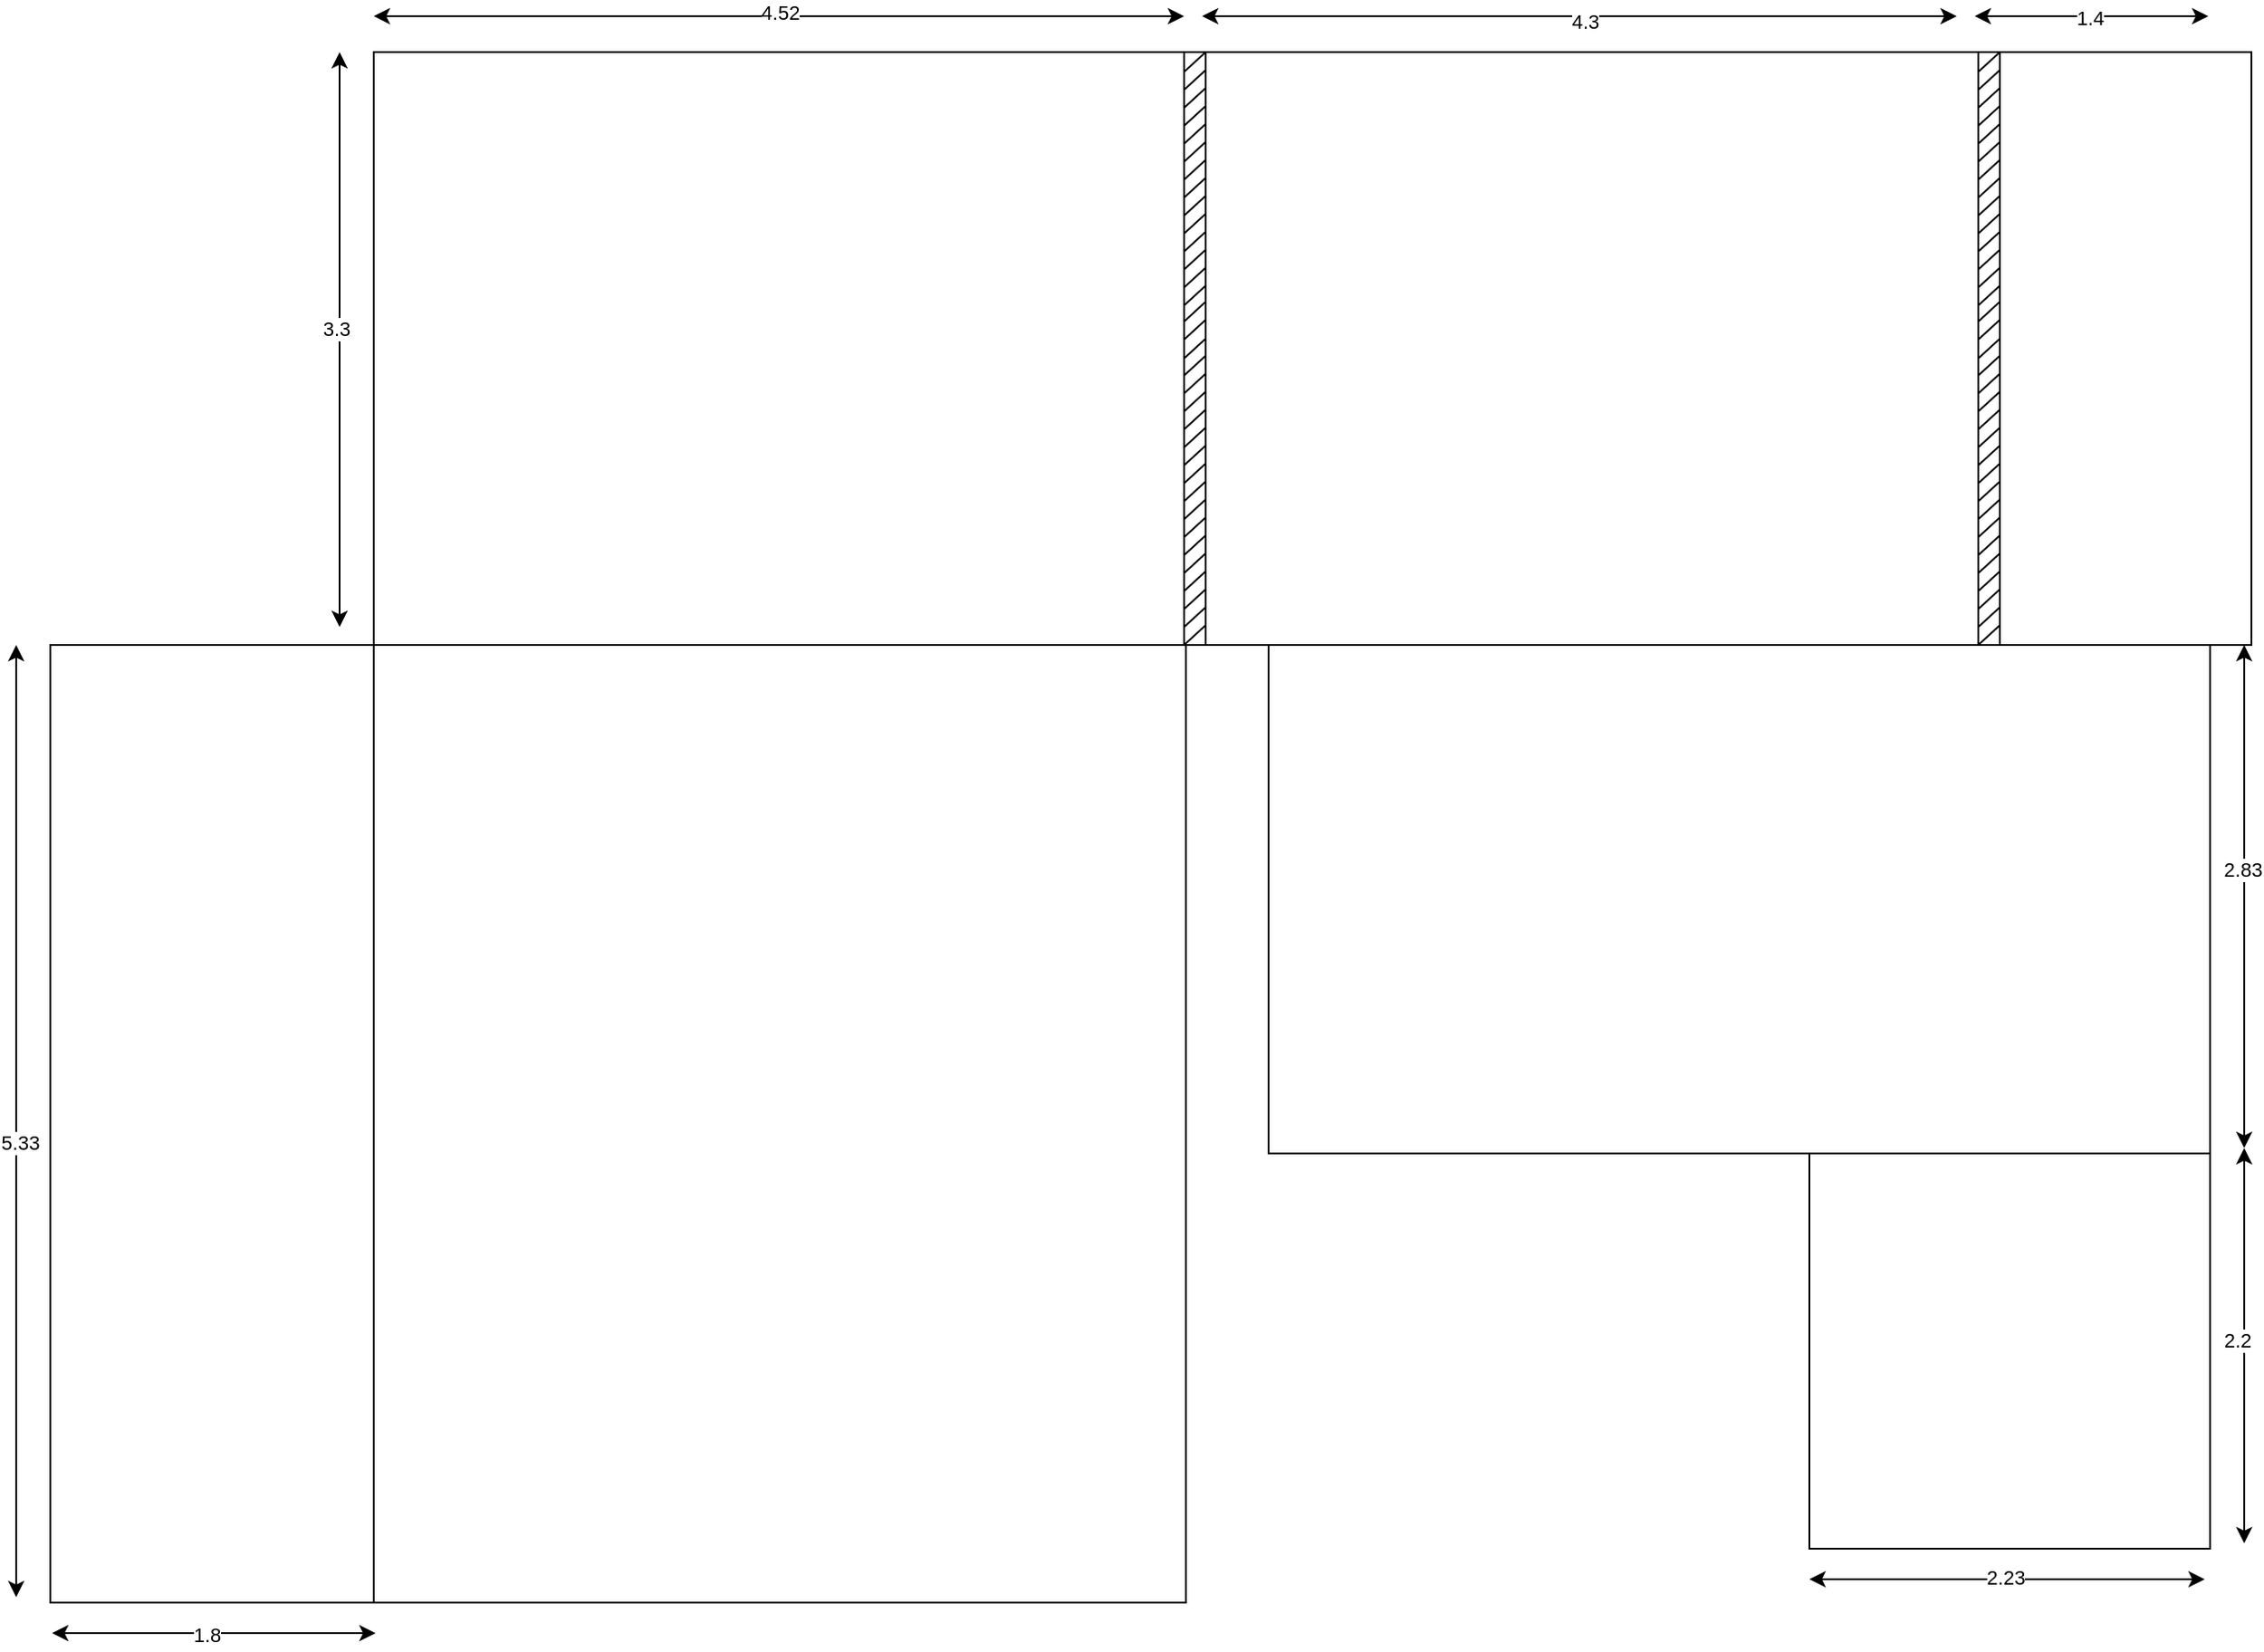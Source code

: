 <mxfile version="21.5.2" type="github">
  <diagram name="第 1 页" id="e8m3HavPDa0HkODhK_ue">
    <mxGraphModel dx="1392" dy="797" grid="1" gridSize="10" guides="1" tooltips="1" connect="1" arrows="1" fold="1" page="1" pageScale="1" pageWidth="827" pageHeight="1169" math="0" shadow="0">
      <root>
        <mxCell id="0" />
        <mxCell id="1" parent="0" />
        <mxCell id="gyeuEvGROa_GYthgPSTE-1" value="" style="rounded=0;whiteSpace=wrap;html=1;" vertex="1" parent="1">
          <mxGeometry x="219" y="30" width="452" height="330" as="geometry" />
        </mxCell>
        <mxCell id="gyeuEvGROa_GYthgPSTE-2" value="" style="rounded=0;whiteSpace=wrap;html=1;" vertex="1" parent="1">
          <mxGeometry x="682" y="30" width="430" height="330" as="geometry" />
        </mxCell>
        <mxCell id="gyeuEvGROa_GYthgPSTE-3" value="" style="rounded=0;whiteSpace=wrap;html=1;" vertex="1" parent="1">
          <mxGeometry x="1124" y="30" width="140" height="330" as="geometry" />
        </mxCell>
        <mxCell id="gyeuEvGROa_GYthgPSTE-4" value="" style="rounded=0;whiteSpace=wrap;html=1;" vertex="1" parent="1">
          <mxGeometry x="219" y="360" width="452" height="533" as="geometry" />
        </mxCell>
        <mxCell id="gyeuEvGROa_GYthgPSTE-5" value="" style="rounded=0;whiteSpace=wrap;html=1;" vertex="1" parent="1">
          <mxGeometry x="717" y="360" width="524" height="283" as="geometry" />
        </mxCell>
        <mxCell id="gyeuEvGROa_GYthgPSTE-6" value="" style="rounded=0;whiteSpace=wrap;html=1;" vertex="1" parent="1">
          <mxGeometry x="1018" y="643" width="223" height="220" as="geometry" />
        </mxCell>
        <mxCell id="gyeuEvGROa_GYthgPSTE-7" value="" style="rounded=0;whiteSpace=wrap;html=1;" vertex="1" parent="1">
          <mxGeometry x="39" y="360" width="180" height="533" as="geometry" />
        </mxCell>
        <mxCell id="gyeuEvGROa_GYthgPSTE-8" value="" style="endArrow=classic;startArrow=classic;html=1;rounded=0;" edge="1" parent="1">
          <mxGeometry width="50" height="50" relative="1" as="geometry">
            <mxPoint x="40" y="910" as="sourcePoint" />
            <mxPoint x="220" y="910" as="targetPoint" />
          </mxGeometry>
        </mxCell>
        <mxCell id="gyeuEvGROa_GYthgPSTE-9" value="1.8" style="edgeLabel;html=1;align=center;verticalAlign=middle;resizable=0;points=[];" vertex="1" connectable="0" parent="gyeuEvGROa_GYthgPSTE-8">
          <mxGeometry x="-0.052" y="-1" relative="1" as="geometry">
            <mxPoint as="offset" />
          </mxGeometry>
        </mxCell>
        <mxCell id="gyeuEvGROa_GYthgPSTE-10" value="" style="endArrow=classic;startArrow=classic;html=1;rounded=0;" edge="1" parent="1">
          <mxGeometry width="50" height="50" relative="1" as="geometry">
            <mxPoint x="20" y="890" as="sourcePoint" />
            <mxPoint x="20" y="360" as="targetPoint" />
          </mxGeometry>
        </mxCell>
        <mxCell id="gyeuEvGROa_GYthgPSTE-11" value="5.33" style="edgeLabel;html=1;align=center;verticalAlign=middle;resizable=0;points=[];" vertex="1" connectable="0" parent="gyeuEvGROa_GYthgPSTE-10">
          <mxGeometry x="-0.046" y="-2" relative="1" as="geometry">
            <mxPoint as="offset" />
          </mxGeometry>
        </mxCell>
        <mxCell id="gyeuEvGROa_GYthgPSTE-12" value="" style="endArrow=classic;startArrow=classic;html=1;rounded=0;" edge="1" parent="1">
          <mxGeometry width="50" height="50" relative="1" as="geometry">
            <mxPoint x="200" y="350" as="sourcePoint" />
            <mxPoint x="200" y="30" as="targetPoint" />
          </mxGeometry>
        </mxCell>
        <mxCell id="gyeuEvGROa_GYthgPSTE-13" value="3.3" style="edgeLabel;html=1;align=center;verticalAlign=middle;resizable=0;points=[];" vertex="1" connectable="0" parent="gyeuEvGROa_GYthgPSTE-12">
          <mxGeometry x="0.042" y="2" relative="1" as="geometry">
            <mxPoint as="offset" />
          </mxGeometry>
        </mxCell>
        <mxCell id="gyeuEvGROa_GYthgPSTE-14" value="" style="endArrow=classic;startArrow=classic;html=1;rounded=0;" edge="1" parent="1">
          <mxGeometry width="50" height="50" relative="1" as="geometry">
            <mxPoint x="219" y="10" as="sourcePoint" />
            <mxPoint x="670" y="10" as="targetPoint" />
          </mxGeometry>
        </mxCell>
        <mxCell id="gyeuEvGROa_GYthgPSTE-15" value="4.52" style="edgeLabel;html=1;align=center;verticalAlign=middle;resizable=0;points=[];" vertex="1" connectable="0" parent="gyeuEvGROa_GYthgPSTE-14">
          <mxGeometry x="0.001" y="2" relative="1" as="geometry">
            <mxPoint as="offset" />
          </mxGeometry>
        </mxCell>
        <mxCell id="gyeuEvGROa_GYthgPSTE-16" value="" style="endArrow=classic;startArrow=classic;html=1;rounded=0;" edge="1" parent="1">
          <mxGeometry width="50" height="50" relative="1" as="geometry">
            <mxPoint x="680" y="10" as="sourcePoint" />
            <mxPoint x="1100" y="10" as="targetPoint" />
          </mxGeometry>
        </mxCell>
        <mxCell id="gyeuEvGROa_GYthgPSTE-17" value="4.3" style="edgeLabel;html=1;align=center;verticalAlign=middle;resizable=0;points=[];" vertex="1" connectable="0" parent="gyeuEvGROa_GYthgPSTE-16">
          <mxGeometry x="0.012" y="-3" relative="1" as="geometry">
            <mxPoint as="offset" />
          </mxGeometry>
        </mxCell>
        <mxCell id="gyeuEvGROa_GYthgPSTE-18" value="" style="endArrow=classic;startArrow=classic;html=1;rounded=0;" edge="1" parent="1">
          <mxGeometry width="50" height="50" relative="1" as="geometry">
            <mxPoint x="1110" y="10" as="sourcePoint" />
            <mxPoint x="1240" y="10" as="targetPoint" />
          </mxGeometry>
        </mxCell>
        <mxCell id="gyeuEvGROa_GYthgPSTE-19" value="1.4" style="edgeLabel;html=1;align=center;verticalAlign=middle;resizable=0;points=[];" vertex="1" connectable="0" parent="gyeuEvGROa_GYthgPSTE-18">
          <mxGeometry x="-0.026" y="-1" relative="1" as="geometry">
            <mxPoint as="offset" />
          </mxGeometry>
        </mxCell>
        <mxCell id="gyeuEvGROa_GYthgPSTE-20" value="" style="endArrow=classic;startArrow=classic;html=1;rounded=0;" edge="1" parent="1">
          <mxGeometry width="50" height="50" relative="1" as="geometry">
            <mxPoint x="1260" y="640" as="sourcePoint" />
            <mxPoint x="1260" y="360" as="targetPoint" />
          </mxGeometry>
        </mxCell>
        <mxCell id="gyeuEvGROa_GYthgPSTE-21" value="2.83" style="edgeLabel;html=1;align=center;verticalAlign=middle;resizable=0;points=[];" vertex="1" connectable="0" parent="gyeuEvGROa_GYthgPSTE-20">
          <mxGeometry x="0.11" y="1" relative="1" as="geometry">
            <mxPoint as="offset" />
          </mxGeometry>
        </mxCell>
        <mxCell id="gyeuEvGROa_GYthgPSTE-22" value="" style="endArrow=classic;startArrow=classic;html=1;rounded=0;" edge="1" parent="1">
          <mxGeometry width="50" height="50" relative="1" as="geometry">
            <mxPoint x="1260" y="860" as="sourcePoint" />
            <mxPoint x="1260" y="640" as="targetPoint" />
          </mxGeometry>
        </mxCell>
        <mxCell id="gyeuEvGROa_GYthgPSTE-23" value="2.2" style="edgeLabel;html=1;align=center;verticalAlign=middle;resizable=0;points=[];" vertex="1" connectable="0" parent="gyeuEvGROa_GYthgPSTE-22">
          <mxGeometry x="0.03" y="4" relative="1" as="geometry">
            <mxPoint as="offset" />
          </mxGeometry>
        </mxCell>
        <mxCell id="gyeuEvGROa_GYthgPSTE-24" value="" style="endArrow=classic;startArrow=classic;html=1;rounded=0;" edge="1" parent="1">
          <mxGeometry width="50" height="50" relative="1" as="geometry">
            <mxPoint x="1018" y="880" as="sourcePoint" />
            <mxPoint x="1238" y="880" as="targetPoint" />
          </mxGeometry>
        </mxCell>
        <mxCell id="gyeuEvGROa_GYthgPSTE-25" value="2.23" style="edgeLabel;html=1;align=center;verticalAlign=middle;resizable=0;points=[];" vertex="1" connectable="0" parent="gyeuEvGROa_GYthgPSTE-24">
          <mxGeometry x="-0.015" y="1" relative="1" as="geometry">
            <mxPoint as="offset" />
          </mxGeometry>
        </mxCell>
        <mxCell id="gyeuEvGROa_GYthgPSTE-77" value="" style="group" vertex="1" connectable="0" parent="1">
          <mxGeometry x="670" y="30" width="12" height="330" as="geometry" />
        </mxCell>
        <mxCell id="gyeuEvGROa_GYthgPSTE-26" value="" style="rounded=0;whiteSpace=wrap;html=1;shadow=0;" vertex="1" parent="gyeuEvGROa_GYthgPSTE-77">
          <mxGeometry width="12" height="330" as="geometry" />
        </mxCell>
        <mxCell id="gyeuEvGROa_GYthgPSTE-27" value="" style="endArrow=none;html=1;rounded=0;entryX=0.97;entryY=0.422;entryDx=0;entryDy=0;entryPerimeter=0;" edge="1" parent="gyeuEvGROa_GYthgPSTE-77" target="gyeuEvGROa_GYthgPSTE-26">
          <mxGeometry width="50" height="50" relative="1" as="geometry">
            <mxPoint y="150" as="sourcePoint" />
            <mxPoint x="11" y="140" as="targetPoint" />
          </mxGeometry>
        </mxCell>
        <mxCell id="gyeuEvGROa_GYthgPSTE-28" value="" style="endArrow=none;html=1;rounded=0;entryX=0.97;entryY=0.422;entryDx=0;entryDy=0;entryPerimeter=0;" edge="1" parent="gyeuEvGROa_GYthgPSTE-77">
          <mxGeometry width="50" height="50" relative="1" as="geometry">
            <mxPoint y="160" as="sourcePoint" />
            <mxPoint x="12" y="149" as="targetPoint" />
          </mxGeometry>
        </mxCell>
        <mxCell id="gyeuEvGROa_GYthgPSTE-29" value="" style="endArrow=none;html=1;rounded=0;entryX=0.97;entryY=0.422;entryDx=0;entryDy=0;entryPerimeter=0;" edge="1" parent="gyeuEvGROa_GYthgPSTE-77">
          <mxGeometry width="50" height="50" relative="1" as="geometry">
            <mxPoint y="170.5" as="sourcePoint" />
            <mxPoint x="12" y="159.5" as="targetPoint" />
          </mxGeometry>
        </mxCell>
        <mxCell id="gyeuEvGROa_GYthgPSTE-30" value="" style="endArrow=none;html=1;rounded=0;entryX=0.97;entryY=0.422;entryDx=0;entryDy=0;entryPerimeter=0;" edge="1" parent="gyeuEvGROa_GYthgPSTE-77">
          <mxGeometry width="50" height="50" relative="1" as="geometry">
            <mxPoint y="180" as="sourcePoint" />
            <mxPoint x="12" y="169" as="targetPoint" />
          </mxGeometry>
        </mxCell>
        <mxCell id="gyeuEvGROa_GYthgPSTE-31" value="" style="endArrow=none;html=1;rounded=0;entryX=0.97;entryY=0.422;entryDx=0;entryDy=0;entryPerimeter=0;" edge="1" parent="gyeuEvGROa_GYthgPSTE-77">
          <mxGeometry width="50" height="50" relative="1" as="geometry">
            <mxPoint y="190" as="sourcePoint" />
            <mxPoint x="12" y="179" as="targetPoint" />
          </mxGeometry>
        </mxCell>
        <mxCell id="gyeuEvGROa_GYthgPSTE-32" value="" style="endArrow=none;html=1;rounded=0;entryX=0.97;entryY=0.422;entryDx=0;entryDy=0;entryPerimeter=0;" edge="1" parent="gyeuEvGROa_GYthgPSTE-77">
          <mxGeometry width="50" height="50" relative="1" as="geometry">
            <mxPoint y="200" as="sourcePoint" />
            <mxPoint x="12" y="189" as="targetPoint" />
          </mxGeometry>
        </mxCell>
        <mxCell id="gyeuEvGROa_GYthgPSTE-33" value="" style="endArrow=none;html=1;rounded=0;entryX=0.97;entryY=0.422;entryDx=0;entryDy=0;entryPerimeter=0;" edge="1" parent="gyeuEvGROa_GYthgPSTE-77">
          <mxGeometry width="50" height="50" relative="1" as="geometry">
            <mxPoint y="210" as="sourcePoint" />
            <mxPoint x="12" y="199" as="targetPoint" />
          </mxGeometry>
        </mxCell>
        <mxCell id="gyeuEvGROa_GYthgPSTE-34" value="" style="endArrow=none;html=1;rounded=0;entryX=0.97;entryY=0.422;entryDx=0;entryDy=0;entryPerimeter=0;" edge="1" parent="gyeuEvGROa_GYthgPSTE-77">
          <mxGeometry width="50" height="50" relative="1" as="geometry">
            <mxPoint y="220" as="sourcePoint" />
            <mxPoint x="12" y="209" as="targetPoint" />
          </mxGeometry>
        </mxCell>
        <mxCell id="gyeuEvGROa_GYthgPSTE-35" value="" style="endArrow=none;html=1;rounded=0;entryX=0.97;entryY=0.422;entryDx=0;entryDy=0;entryPerimeter=0;" edge="1" parent="gyeuEvGROa_GYthgPSTE-77">
          <mxGeometry width="50" height="50" relative="1" as="geometry">
            <mxPoint y="230" as="sourcePoint" />
            <mxPoint x="12" y="219" as="targetPoint" />
          </mxGeometry>
        </mxCell>
        <mxCell id="gyeuEvGROa_GYthgPSTE-36" value="" style="endArrow=none;html=1;rounded=0;entryX=0.97;entryY=0.422;entryDx=0;entryDy=0;entryPerimeter=0;" edge="1" parent="gyeuEvGROa_GYthgPSTE-77">
          <mxGeometry width="50" height="50" relative="1" as="geometry">
            <mxPoint y="240" as="sourcePoint" />
            <mxPoint x="12" y="229" as="targetPoint" />
          </mxGeometry>
        </mxCell>
        <mxCell id="gyeuEvGROa_GYthgPSTE-37" value="" style="endArrow=none;html=1;rounded=0;entryX=0.97;entryY=0.422;entryDx=0;entryDy=0;entryPerimeter=0;" edge="1" parent="gyeuEvGROa_GYthgPSTE-77">
          <mxGeometry width="50" height="50" relative="1" as="geometry">
            <mxPoint y="250" as="sourcePoint" />
            <mxPoint x="12" y="239" as="targetPoint" />
          </mxGeometry>
        </mxCell>
        <mxCell id="gyeuEvGROa_GYthgPSTE-38" value="" style="endArrow=none;html=1;rounded=0;entryX=0.97;entryY=0.422;entryDx=0;entryDy=0;entryPerimeter=0;" edge="1" parent="gyeuEvGROa_GYthgPSTE-77">
          <mxGeometry width="50" height="50" relative="1" as="geometry">
            <mxPoint y="260" as="sourcePoint" />
            <mxPoint x="12" y="249" as="targetPoint" />
          </mxGeometry>
        </mxCell>
        <mxCell id="gyeuEvGROa_GYthgPSTE-40" value="" style="endArrow=none;html=1;rounded=0;entryX=0.97;entryY=0.422;entryDx=0;entryDy=0;entryPerimeter=0;" edge="1" parent="gyeuEvGROa_GYthgPSTE-77">
          <mxGeometry width="50" height="50" relative="1" as="geometry">
            <mxPoint y="270" as="sourcePoint" />
            <mxPoint x="12" y="259" as="targetPoint" />
          </mxGeometry>
        </mxCell>
        <mxCell id="gyeuEvGROa_GYthgPSTE-41" value="" style="endArrow=none;html=1;rounded=0;entryX=0.97;entryY=0.422;entryDx=0;entryDy=0;entryPerimeter=0;" edge="1" parent="gyeuEvGROa_GYthgPSTE-77">
          <mxGeometry width="50" height="50" relative="1" as="geometry">
            <mxPoint y="280" as="sourcePoint" />
            <mxPoint x="12" y="269" as="targetPoint" />
          </mxGeometry>
        </mxCell>
        <mxCell id="gyeuEvGROa_GYthgPSTE-42" value="" style="endArrow=none;html=1;rounded=0;entryX=0.97;entryY=0.422;entryDx=0;entryDy=0;entryPerimeter=0;" edge="1" parent="gyeuEvGROa_GYthgPSTE-77">
          <mxGeometry width="50" height="50" relative="1" as="geometry">
            <mxPoint y="290" as="sourcePoint" />
            <mxPoint x="12" y="279" as="targetPoint" />
          </mxGeometry>
        </mxCell>
        <mxCell id="gyeuEvGROa_GYthgPSTE-43" value="" style="endArrow=none;html=1;rounded=0;entryX=0.97;entryY=0.422;entryDx=0;entryDy=0;entryPerimeter=0;" edge="1" parent="gyeuEvGROa_GYthgPSTE-77">
          <mxGeometry width="50" height="50" relative="1" as="geometry">
            <mxPoint y="300" as="sourcePoint" />
            <mxPoint x="12" y="289" as="targetPoint" />
          </mxGeometry>
        </mxCell>
        <mxCell id="gyeuEvGROa_GYthgPSTE-44" value="" style="endArrow=none;html=1;rounded=0;entryX=0.97;entryY=0.422;entryDx=0;entryDy=0;entryPerimeter=0;" edge="1" parent="gyeuEvGROa_GYthgPSTE-77">
          <mxGeometry width="50" height="50" relative="1" as="geometry">
            <mxPoint y="310" as="sourcePoint" />
            <mxPoint x="12" y="299" as="targetPoint" />
          </mxGeometry>
        </mxCell>
        <mxCell id="gyeuEvGROa_GYthgPSTE-45" value="" style="endArrow=none;html=1;rounded=0;entryX=0.97;entryY=0.422;entryDx=0;entryDy=0;entryPerimeter=0;" edge="1" parent="gyeuEvGROa_GYthgPSTE-77">
          <mxGeometry width="50" height="50" relative="1" as="geometry">
            <mxPoint y="320" as="sourcePoint" />
            <mxPoint x="12" y="309" as="targetPoint" />
          </mxGeometry>
        </mxCell>
        <mxCell id="gyeuEvGROa_GYthgPSTE-46" value="" style="endArrow=none;html=1;rounded=0;entryX=0.97;entryY=0.422;entryDx=0;entryDy=0;entryPerimeter=0;" edge="1" parent="gyeuEvGROa_GYthgPSTE-77">
          <mxGeometry width="50" height="50" relative="1" as="geometry">
            <mxPoint y="330" as="sourcePoint" />
            <mxPoint x="12" y="319" as="targetPoint" />
          </mxGeometry>
        </mxCell>
        <mxCell id="gyeuEvGROa_GYthgPSTE-47" value="" style="endArrow=none;html=1;rounded=0;entryX=0.97;entryY=0.422;entryDx=0;entryDy=0;entryPerimeter=0;" edge="1" parent="gyeuEvGROa_GYthgPSTE-77">
          <mxGeometry width="50" height="50" relative="1" as="geometry">
            <mxPoint y="11" as="sourcePoint" />
            <mxPoint x="12" as="targetPoint" />
          </mxGeometry>
        </mxCell>
        <mxCell id="gyeuEvGROa_GYthgPSTE-48" value="" style="endArrow=none;html=1;rounded=0;entryX=0.97;entryY=0.422;entryDx=0;entryDy=0;entryPerimeter=0;" edge="1" parent="gyeuEvGROa_GYthgPSTE-77">
          <mxGeometry width="50" height="50" relative="1" as="geometry">
            <mxPoint y="21" as="sourcePoint" />
            <mxPoint x="12" y="10" as="targetPoint" />
          </mxGeometry>
        </mxCell>
        <mxCell id="gyeuEvGROa_GYthgPSTE-49" value="" style="endArrow=none;html=1;rounded=0;entryX=0.97;entryY=0.422;entryDx=0;entryDy=0;entryPerimeter=0;" edge="1" parent="gyeuEvGROa_GYthgPSTE-77">
          <mxGeometry width="50" height="50" relative="1" as="geometry">
            <mxPoint y="31" as="sourcePoint" />
            <mxPoint x="12" y="20" as="targetPoint" />
          </mxGeometry>
        </mxCell>
        <mxCell id="gyeuEvGROa_GYthgPSTE-50" value="" style="endArrow=none;html=1;rounded=0;entryX=0.97;entryY=0.422;entryDx=0;entryDy=0;entryPerimeter=0;" edge="1" parent="gyeuEvGROa_GYthgPSTE-77">
          <mxGeometry width="50" height="50" relative="1" as="geometry">
            <mxPoint y="41" as="sourcePoint" />
            <mxPoint x="12" y="30" as="targetPoint" />
          </mxGeometry>
        </mxCell>
        <mxCell id="gyeuEvGROa_GYthgPSTE-51" value="" style="endArrow=none;html=1;rounded=0;entryX=0.97;entryY=0.422;entryDx=0;entryDy=0;entryPerimeter=0;" edge="1" parent="gyeuEvGROa_GYthgPSTE-77">
          <mxGeometry width="50" height="50" relative="1" as="geometry">
            <mxPoint y="61" as="sourcePoint" />
            <mxPoint x="12" y="50" as="targetPoint" />
          </mxGeometry>
        </mxCell>
        <mxCell id="gyeuEvGROa_GYthgPSTE-52" value="" style="endArrow=none;html=1;rounded=0;entryX=0.97;entryY=0.422;entryDx=0;entryDy=0;entryPerimeter=0;" edge="1" parent="gyeuEvGROa_GYthgPSTE-77">
          <mxGeometry width="50" height="50" relative="1" as="geometry">
            <mxPoint y="71" as="sourcePoint" />
            <mxPoint x="12" y="60" as="targetPoint" />
          </mxGeometry>
        </mxCell>
        <mxCell id="gyeuEvGROa_GYthgPSTE-53" value="" style="endArrow=none;html=1;rounded=0;entryX=0.97;entryY=0.422;entryDx=0;entryDy=0;entryPerimeter=0;" edge="1" parent="gyeuEvGROa_GYthgPSTE-77">
          <mxGeometry width="50" height="50" relative="1" as="geometry">
            <mxPoint y="51" as="sourcePoint" />
            <mxPoint x="12" y="40" as="targetPoint" />
          </mxGeometry>
        </mxCell>
        <mxCell id="gyeuEvGROa_GYthgPSTE-70" value="" style="endArrow=none;html=1;rounded=0;entryX=0.97;entryY=0.422;entryDx=0;entryDy=0;entryPerimeter=0;" edge="1" parent="gyeuEvGROa_GYthgPSTE-77">
          <mxGeometry width="50" height="50" relative="1" as="geometry">
            <mxPoint y="81" as="sourcePoint" />
            <mxPoint x="12" y="70" as="targetPoint" />
          </mxGeometry>
        </mxCell>
        <mxCell id="gyeuEvGROa_GYthgPSTE-71" value="" style="endArrow=none;html=1;rounded=0;entryX=0.97;entryY=0.422;entryDx=0;entryDy=0;entryPerimeter=0;" edge="1" parent="gyeuEvGROa_GYthgPSTE-77">
          <mxGeometry width="50" height="50" relative="1" as="geometry">
            <mxPoint y="91" as="sourcePoint" />
            <mxPoint x="12" y="80" as="targetPoint" />
          </mxGeometry>
        </mxCell>
        <mxCell id="gyeuEvGROa_GYthgPSTE-72" value="" style="endArrow=none;html=1;rounded=0;entryX=0.97;entryY=0.422;entryDx=0;entryDy=0;entryPerimeter=0;" edge="1" parent="gyeuEvGROa_GYthgPSTE-77">
          <mxGeometry width="50" height="50" relative="1" as="geometry">
            <mxPoint y="101" as="sourcePoint" />
            <mxPoint x="12" y="90" as="targetPoint" />
          </mxGeometry>
        </mxCell>
        <mxCell id="gyeuEvGROa_GYthgPSTE-73" value="" style="endArrow=none;html=1;rounded=0;entryX=0.97;entryY=0.422;entryDx=0;entryDy=0;entryPerimeter=0;" edge="1" parent="gyeuEvGROa_GYthgPSTE-77">
          <mxGeometry width="50" height="50" relative="1" as="geometry">
            <mxPoint y="111" as="sourcePoint" />
            <mxPoint x="12" y="100" as="targetPoint" />
          </mxGeometry>
        </mxCell>
        <mxCell id="gyeuEvGROa_GYthgPSTE-74" value="" style="endArrow=none;html=1;rounded=0;entryX=0.97;entryY=0.422;entryDx=0;entryDy=0;entryPerimeter=0;" edge="1" parent="gyeuEvGROa_GYthgPSTE-77">
          <mxGeometry width="50" height="50" relative="1" as="geometry">
            <mxPoint y="131" as="sourcePoint" />
            <mxPoint x="12" y="120" as="targetPoint" />
          </mxGeometry>
        </mxCell>
        <mxCell id="gyeuEvGROa_GYthgPSTE-75" value="" style="endArrow=none;html=1;rounded=0;entryX=0.97;entryY=0.422;entryDx=0;entryDy=0;entryPerimeter=0;" edge="1" parent="gyeuEvGROa_GYthgPSTE-77">
          <mxGeometry width="50" height="50" relative="1" as="geometry">
            <mxPoint y="141" as="sourcePoint" />
            <mxPoint x="12" y="130" as="targetPoint" />
          </mxGeometry>
        </mxCell>
        <mxCell id="gyeuEvGROa_GYthgPSTE-76" value="" style="endArrow=none;html=1;rounded=0;entryX=0.97;entryY=0.422;entryDx=0;entryDy=0;entryPerimeter=0;" edge="1" parent="gyeuEvGROa_GYthgPSTE-77">
          <mxGeometry width="50" height="50" relative="1" as="geometry">
            <mxPoint y="121" as="sourcePoint" />
            <mxPoint x="12" y="110" as="targetPoint" />
          </mxGeometry>
        </mxCell>
        <mxCell id="gyeuEvGROa_GYthgPSTE-78" value="" style="group" vertex="1" connectable="0" parent="1">
          <mxGeometry x="1112" y="30" width="12" height="330" as="geometry" />
        </mxCell>
        <mxCell id="gyeuEvGROa_GYthgPSTE-79" value="" style="rounded=0;whiteSpace=wrap;html=1;shadow=0;" vertex="1" parent="gyeuEvGROa_GYthgPSTE-78">
          <mxGeometry width="12" height="330" as="geometry" />
        </mxCell>
        <mxCell id="gyeuEvGROa_GYthgPSTE-80" value="" style="endArrow=none;html=1;rounded=0;entryX=0.97;entryY=0.422;entryDx=0;entryDy=0;entryPerimeter=0;" edge="1" parent="gyeuEvGROa_GYthgPSTE-78" target="gyeuEvGROa_GYthgPSTE-79">
          <mxGeometry width="50" height="50" relative="1" as="geometry">
            <mxPoint y="150" as="sourcePoint" />
            <mxPoint x="11" y="140" as="targetPoint" />
          </mxGeometry>
        </mxCell>
        <mxCell id="gyeuEvGROa_GYthgPSTE-81" value="" style="endArrow=none;html=1;rounded=0;entryX=0.97;entryY=0.422;entryDx=0;entryDy=0;entryPerimeter=0;" edge="1" parent="gyeuEvGROa_GYthgPSTE-78">
          <mxGeometry width="50" height="50" relative="1" as="geometry">
            <mxPoint y="160" as="sourcePoint" />
            <mxPoint x="12" y="149" as="targetPoint" />
          </mxGeometry>
        </mxCell>
        <mxCell id="gyeuEvGROa_GYthgPSTE-82" value="" style="endArrow=none;html=1;rounded=0;entryX=0.97;entryY=0.422;entryDx=0;entryDy=0;entryPerimeter=0;" edge="1" parent="gyeuEvGROa_GYthgPSTE-78">
          <mxGeometry width="50" height="50" relative="1" as="geometry">
            <mxPoint y="170.5" as="sourcePoint" />
            <mxPoint x="12" y="159.5" as="targetPoint" />
          </mxGeometry>
        </mxCell>
        <mxCell id="gyeuEvGROa_GYthgPSTE-83" value="" style="endArrow=none;html=1;rounded=0;entryX=0.97;entryY=0.422;entryDx=0;entryDy=0;entryPerimeter=0;" edge="1" parent="gyeuEvGROa_GYthgPSTE-78">
          <mxGeometry width="50" height="50" relative="1" as="geometry">
            <mxPoint y="180" as="sourcePoint" />
            <mxPoint x="12" y="169" as="targetPoint" />
          </mxGeometry>
        </mxCell>
        <mxCell id="gyeuEvGROa_GYthgPSTE-84" value="" style="endArrow=none;html=1;rounded=0;entryX=0.97;entryY=0.422;entryDx=0;entryDy=0;entryPerimeter=0;" edge="1" parent="gyeuEvGROa_GYthgPSTE-78">
          <mxGeometry width="50" height="50" relative="1" as="geometry">
            <mxPoint y="190" as="sourcePoint" />
            <mxPoint x="12" y="179" as="targetPoint" />
          </mxGeometry>
        </mxCell>
        <mxCell id="gyeuEvGROa_GYthgPSTE-85" value="" style="endArrow=none;html=1;rounded=0;entryX=0.97;entryY=0.422;entryDx=0;entryDy=0;entryPerimeter=0;" edge="1" parent="gyeuEvGROa_GYthgPSTE-78">
          <mxGeometry width="50" height="50" relative="1" as="geometry">
            <mxPoint y="200" as="sourcePoint" />
            <mxPoint x="12" y="189" as="targetPoint" />
          </mxGeometry>
        </mxCell>
        <mxCell id="gyeuEvGROa_GYthgPSTE-86" value="" style="endArrow=none;html=1;rounded=0;entryX=0.97;entryY=0.422;entryDx=0;entryDy=0;entryPerimeter=0;" edge="1" parent="gyeuEvGROa_GYthgPSTE-78">
          <mxGeometry width="50" height="50" relative="1" as="geometry">
            <mxPoint y="210" as="sourcePoint" />
            <mxPoint x="12" y="199" as="targetPoint" />
          </mxGeometry>
        </mxCell>
        <mxCell id="gyeuEvGROa_GYthgPSTE-87" value="" style="endArrow=none;html=1;rounded=0;entryX=0.97;entryY=0.422;entryDx=0;entryDy=0;entryPerimeter=0;" edge="1" parent="gyeuEvGROa_GYthgPSTE-78">
          <mxGeometry width="50" height="50" relative="1" as="geometry">
            <mxPoint y="220" as="sourcePoint" />
            <mxPoint x="12" y="209" as="targetPoint" />
          </mxGeometry>
        </mxCell>
        <mxCell id="gyeuEvGROa_GYthgPSTE-88" value="" style="endArrow=none;html=1;rounded=0;entryX=0.97;entryY=0.422;entryDx=0;entryDy=0;entryPerimeter=0;" edge="1" parent="gyeuEvGROa_GYthgPSTE-78">
          <mxGeometry width="50" height="50" relative="1" as="geometry">
            <mxPoint y="230" as="sourcePoint" />
            <mxPoint x="12" y="219" as="targetPoint" />
          </mxGeometry>
        </mxCell>
        <mxCell id="gyeuEvGROa_GYthgPSTE-89" value="" style="endArrow=none;html=1;rounded=0;entryX=0.97;entryY=0.422;entryDx=0;entryDy=0;entryPerimeter=0;" edge="1" parent="gyeuEvGROa_GYthgPSTE-78">
          <mxGeometry width="50" height="50" relative="1" as="geometry">
            <mxPoint y="240" as="sourcePoint" />
            <mxPoint x="12" y="229" as="targetPoint" />
          </mxGeometry>
        </mxCell>
        <mxCell id="gyeuEvGROa_GYthgPSTE-90" value="" style="endArrow=none;html=1;rounded=0;entryX=0.97;entryY=0.422;entryDx=0;entryDy=0;entryPerimeter=0;" edge="1" parent="gyeuEvGROa_GYthgPSTE-78">
          <mxGeometry width="50" height="50" relative="1" as="geometry">
            <mxPoint y="250" as="sourcePoint" />
            <mxPoint x="12" y="239" as="targetPoint" />
          </mxGeometry>
        </mxCell>
        <mxCell id="gyeuEvGROa_GYthgPSTE-91" value="" style="endArrow=none;html=1;rounded=0;entryX=0.97;entryY=0.422;entryDx=0;entryDy=0;entryPerimeter=0;" edge="1" parent="gyeuEvGROa_GYthgPSTE-78">
          <mxGeometry width="50" height="50" relative="1" as="geometry">
            <mxPoint y="260" as="sourcePoint" />
            <mxPoint x="12" y="249" as="targetPoint" />
          </mxGeometry>
        </mxCell>
        <mxCell id="gyeuEvGROa_GYthgPSTE-92" value="" style="endArrow=none;html=1;rounded=0;entryX=0.97;entryY=0.422;entryDx=0;entryDy=0;entryPerimeter=0;" edge="1" parent="gyeuEvGROa_GYthgPSTE-78">
          <mxGeometry width="50" height="50" relative="1" as="geometry">
            <mxPoint y="270" as="sourcePoint" />
            <mxPoint x="12" y="259" as="targetPoint" />
          </mxGeometry>
        </mxCell>
        <mxCell id="gyeuEvGROa_GYthgPSTE-93" value="" style="endArrow=none;html=1;rounded=0;entryX=0.97;entryY=0.422;entryDx=0;entryDy=0;entryPerimeter=0;" edge="1" parent="gyeuEvGROa_GYthgPSTE-78">
          <mxGeometry width="50" height="50" relative="1" as="geometry">
            <mxPoint y="280" as="sourcePoint" />
            <mxPoint x="12" y="269" as="targetPoint" />
          </mxGeometry>
        </mxCell>
        <mxCell id="gyeuEvGROa_GYthgPSTE-94" value="" style="endArrow=none;html=1;rounded=0;entryX=0.97;entryY=0.422;entryDx=0;entryDy=0;entryPerimeter=0;" edge="1" parent="gyeuEvGROa_GYthgPSTE-78">
          <mxGeometry width="50" height="50" relative="1" as="geometry">
            <mxPoint y="290" as="sourcePoint" />
            <mxPoint x="12" y="279" as="targetPoint" />
          </mxGeometry>
        </mxCell>
        <mxCell id="gyeuEvGROa_GYthgPSTE-95" value="" style="endArrow=none;html=1;rounded=0;entryX=0.97;entryY=0.422;entryDx=0;entryDy=0;entryPerimeter=0;" edge="1" parent="gyeuEvGROa_GYthgPSTE-78">
          <mxGeometry width="50" height="50" relative="1" as="geometry">
            <mxPoint y="300" as="sourcePoint" />
            <mxPoint x="12" y="289" as="targetPoint" />
          </mxGeometry>
        </mxCell>
        <mxCell id="gyeuEvGROa_GYthgPSTE-96" value="" style="endArrow=none;html=1;rounded=0;entryX=0.97;entryY=0.422;entryDx=0;entryDy=0;entryPerimeter=0;" edge="1" parent="gyeuEvGROa_GYthgPSTE-78">
          <mxGeometry width="50" height="50" relative="1" as="geometry">
            <mxPoint y="310" as="sourcePoint" />
            <mxPoint x="12" y="299" as="targetPoint" />
          </mxGeometry>
        </mxCell>
        <mxCell id="gyeuEvGROa_GYthgPSTE-97" value="" style="endArrow=none;html=1;rounded=0;entryX=0.97;entryY=0.422;entryDx=0;entryDy=0;entryPerimeter=0;" edge="1" parent="gyeuEvGROa_GYthgPSTE-78">
          <mxGeometry width="50" height="50" relative="1" as="geometry">
            <mxPoint y="320" as="sourcePoint" />
            <mxPoint x="12" y="309" as="targetPoint" />
          </mxGeometry>
        </mxCell>
        <mxCell id="gyeuEvGROa_GYthgPSTE-98" value="" style="endArrow=none;html=1;rounded=0;entryX=0.97;entryY=0.422;entryDx=0;entryDy=0;entryPerimeter=0;" edge="1" parent="gyeuEvGROa_GYthgPSTE-78">
          <mxGeometry width="50" height="50" relative="1" as="geometry">
            <mxPoint y="330" as="sourcePoint" />
            <mxPoint x="12" y="319" as="targetPoint" />
          </mxGeometry>
        </mxCell>
        <mxCell id="gyeuEvGROa_GYthgPSTE-99" value="" style="endArrow=none;html=1;rounded=0;entryX=0.97;entryY=0.422;entryDx=0;entryDy=0;entryPerimeter=0;" edge="1" parent="gyeuEvGROa_GYthgPSTE-78">
          <mxGeometry width="50" height="50" relative="1" as="geometry">
            <mxPoint y="11" as="sourcePoint" />
            <mxPoint x="12" as="targetPoint" />
          </mxGeometry>
        </mxCell>
        <mxCell id="gyeuEvGROa_GYthgPSTE-100" value="" style="endArrow=none;html=1;rounded=0;entryX=0.97;entryY=0.422;entryDx=0;entryDy=0;entryPerimeter=0;" edge="1" parent="gyeuEvGROa_GYthgPSTE-78">
          <mxGeometry width="50" height="50" relative="1" as="geometry">
            <mxPoint y="21" as="sourcePoint" />
            <mxPoint x="12" y="10" as="targetPoint" />
          </mxGeometry>
        </mxCell>
        <mxCell id="gyeuEvGROa_GYthgPSTE-101" value="" style="endArrow=none;html=1;rounded=0;entryX=0.97;entryY=0.422;entryDx=0;entryDy=0;entryPerimeter=0;" edge="1" parent="gyeuEvGROa_GYthgPSTE-78">
          <mxGeometry width="50" height="50" relative="1" as="geometry">
            <mxPoint y="31" as="sourcePoint" />
            <mxPoint x="12" y="20" as="targetPoint" />
          </mxGeometry>
        </mxCell>
        <mxCell id="gyeuEvGROa_GYthgPSTE-102" value="" style="endArrow=none;html=1;rounded=0;entryX=0.97;entryY=0.422;entryDx=0;entryDy=0;entryPerimeter=0;" edge="1" parent="gyeuEvGROa_GYthgPSTE-78">
          <mxGeometry width="50" height="50" relative="1" as="geometry">
            <mxPoint y="41" as="sourcePoint" />
            <mxPoint x="12" y="30" as="targetPoint" />
          </mxGeometry>
        </mxCell>
        <mxCell id="gyeuEvGROa_GYthgPSTE-103" value="" style="endArrow=none;html=1;rounded=0;entryX=0.97;entryY=0.422;entryDx=0;entryDy=0;entryPerimeter=0;" edge="1" parent="gyeuEvGROa_GYthgPSTE-78">
          <mxGeometry width="50" height="50" relative="1" as="geometry">
            <mxPoint y="61" as="sourcePoint" />
            <mxPoint x="12" y="50" as="targetPoint" />
          </mxGeometry>
        </mxCell>
        <mxCell id="gyeuEvGROa_GYthgPSTE-104" value="" style="endArrow=none;html=1;rounded=0;entryX=0.97;entryY=0.422;entryDx=0;entryDy=0;entryPerimeter=0;" edge="1" parent="gyeuEvGROa_GYthgPSTE-78">
          <mxGeometry width="50" height="50" relative="1" as="geometry">
            <mxPoint y="71" as="sourcePoint" />
            <mxPoint x="12" y="60" as="targetPoint" />
          </mxGeometry>
        </mxCell>
        <mxCell id="gyeuEvGROa_GYthgPSTE-105" value="" style="endArrow=none;html=1;rounded=0;entryX=0.97;entryY=0.422;entryDx=0;entryDy=0;entryPerimeter=0;" edge="1" parent="gyeuEvGROa_GYthgPSTE-78">
          <mxGeometry width="50" height="50" relative="1" as="geometry">
            <mxPoint y="51" as="sourcePoint" />
            <mxPoint x="12" y="40" as="targetPoint" />
          </mxGeometry>
        </mxCell>
        <mxCell id="gyeuEvGROa_GYthgPSTE-106" value="" style="endArrow=none;html=1;rounded=0;entryX=0.97;entryY=0.422;entryDx=0;entryDy=0;entryPerimeter=0;" edge="1" parent="gyeuEvGROa_GYthgPSTE-78">
          <mxGeometry width="50" height="50" relative="1" as="geometry">
            <mxPoint y="81" as="sourcePoint" />
            <mxPoint x="12" y="70" as="targetPoint" />
          </mxGeometry>
        </mxCell>
        <mxCell id="gyeuEvGROa_GYthgPSTE-107" value="" style="endArrow=none;html=1;rounded=0;entryX=0.97;entryY=0.422;entryDx=0;entryDy=0;entryPerimeter=0;" edge="1" parent="gyeuEvGROa_GYthgPSTE-78">
          <mxGeometry width="50" height="50" relative="1" as="geometry">
            <mxPoint y="91" as="sourcePoint" />
            <mxPoint x="12" y="80" as="targetPoint" />
          </mxGeometry>
        </mxCell>
        <mxCell id="gyeuEvGROa_GYthgPSTE-108" value="" style="endArrow=none;html=1;rounded=0;entryX=0.97;entryY=0.422;entryDx=0;entryDy=0;entryPerimeter=0;" edge="1" parent="gyeuEvGROa_GYthgPSTE-78">
          <mxGeometry width="50" height="50" relative="1" as="geometry">
            <mxPoint y="101" as="sourcePoint" />
            <mxPoint x="12" y="90" as="targetPoint" />
          </mxGeometry>
        </mxCell>
        <mxCell id="gyeuEvGROa_GYthgPSTE-109" value="" style="endArrow=none;html=1;rounded=0;entryX=0.97;entryY=0.422;entryDx=0;entryDy=0;entryPerimeter=0;" edge="1" parent="gyeuEvGROa_GYthgPSTE-78">
          <mxGeometry width="50" height="50" relative="1" as="geometry">
            <mxPoint y="111" as="sourcePoint" />
            <mxPoint x="12" y="100" as="targetPoint" />
          </mxGeometry>
        </mxCell>
        <mxCell id="gyeuEvGROa_GYthgPSTE-110" value="" style="endArrow=none;html=1;rounded=0;entryX=0.97;entryY=0.422;entryDx=0;entryDy=0;entryPerimeter=0;" edge="1" parent="gyeuEvGROa_GYthgPSTE-78">
          <mxGeometry width="50" height="50" relative="1" as="geometry">
            <mxPoint y="131" as="sourcePoint" />
            <mxPoint x="12" y="120" as="targetPoint" />
          </mxGeometry>
        </mxCell>
        <mxCell id="gyeuEvGROa_GYthgPSTE-111" value="" style="endArrow=none;html=1;rounded=0;entryX=0.97;entryY=0.422;entryDx=0;entryDy=0;entryPerimeter=0;" edge="1" parent="gyeuEvGROa_GYthgPSTE-78">
          <mxGeometry width="50" height="50" relative="1" as="geometry">
            <mxPoint y="141" as="sourcePoint" />
            <mxPoint x="12" y="130" as="targetPoint" />
          </mxGeometry>
        </mxCell>
        <mxCell id="gyeuEvGROa_GYthgPSTE-112" value="" style="endArrow=none;html=1;rounded=0;entryX=0.97;entryY=0.422;entryDx=0;entryDy=0;entryPerimeter=0;" edge="1" parent="gyeuEvGROa_GYthgPSTE-78">
          <mxGeometry width="50" height="50" relative="1" as="geometry">
            <mxPoint y="121" as="sourcePoint" />
            <mxPoint x="12" y="110" as="targetPoint" />
          </mxGeometry>
        </mxCell>
      </root>
    </mxGraphModel>
  </diagram>
</mxfile>
